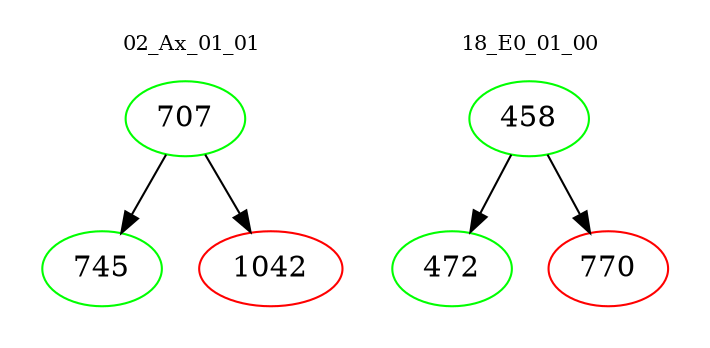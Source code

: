 digraph{
subgraph cluster_0 {
color = white
label = "02_Ax_01_01";
fontsize=10;
T0_707 [label="707", color="green"]
T0_707 -> T0_745 [color="black"]
T0_745 [label="745", color="green"]
T0_707 -> T0_1042 [color="black"]
T0_1042 [label="1042", color="red"]
}
subgraph cluster_1 {
color = white
label = "18_E0_01_00";
fontsize=10;
T1_458 [label="458", color="green"]
T1_458 -> T1_472 [color="black"]
T1_472 [label="472", color="green"]
T1_458 -> T1_770 [color="black"]
T1_770 [label="770", color="red"]
}
}
